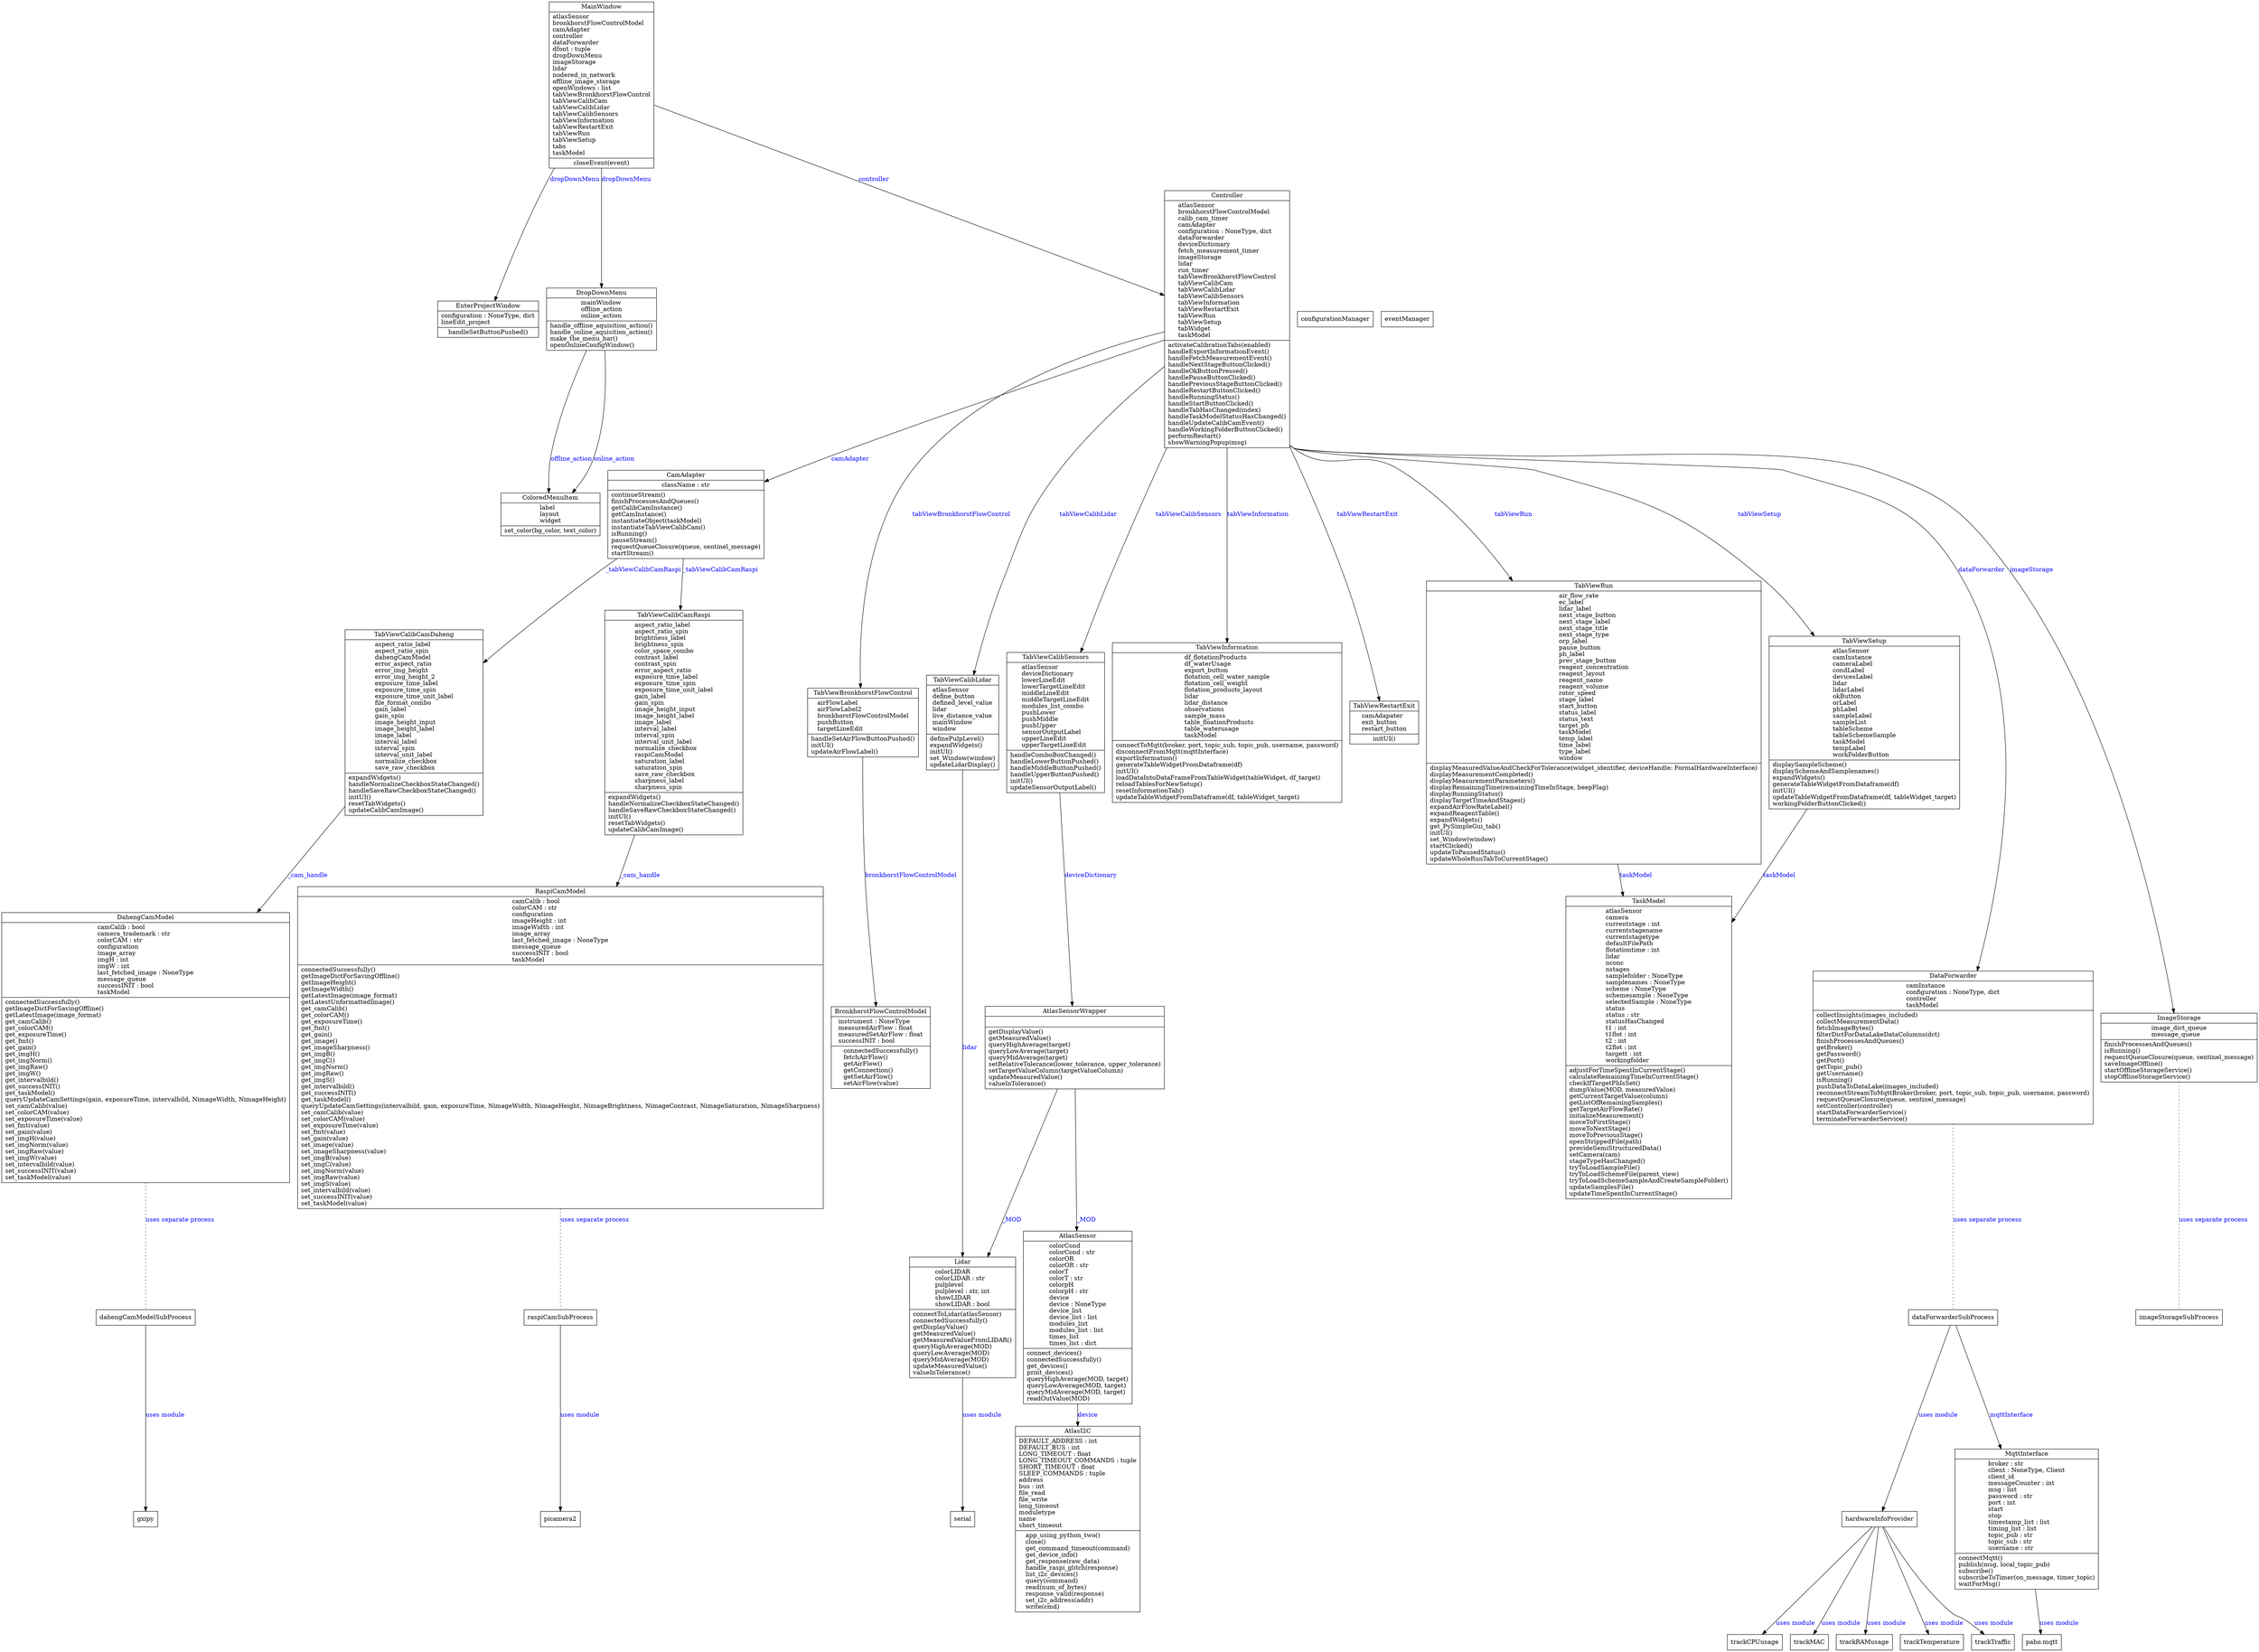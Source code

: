 digraph "classes" {
rankdir=TB
charset="utf-8"
subgraph layer0{
    rank = same;
    "digifloat.DigiFloat.MainWindow" [color="black", fontcolor="black", label=<{MainWindow|atlasSensor<br ALIGN="LEFT"/>bronkhorstFlowControlModel<br ALIGN="LEFT"/>camAdapter<br ALIGN="LEFT"/>controller<br ALIGN="LEFT"/>dataForwarder<br ALIGN="LEFT"/>dfont : tuple<br ALIGN="LEFT"/>dropDownMenu<br ALIGN="LEFT"/>imageStorage<br ALIGN="LEFT"/>lidar<br ALIGN="LEFT"/>nodered_in_network<br ALIGN="LEFT"/>offline_image_storage<br ALIGN="LEFT"/>openWindows : list<br ALIGN="LEFT"/>tabViewBronkhorstFlowControl<br ALIGN="LEFT"/>tabViewCalibCam<br ALIGN="LEFT"/>tabViewCalibLidar<br ALIGN="LEFT"/>tabViewCalibSensors<br ALIGN="LEFT"/>tabViewInformation<br ALIGN="LEFT"/>tabViewRestartExit<br ALIGN="LEFT"/>tabViewRun<br ALIGN="LEFT"/>tabViewSetup<br ALIGN="LEFT"/>tabs<br ALIGN="LEFT"/>taskModel<br ALIGN="LEFT"/>|closeEvent(event)<br ALIGN="LEFT"/>}>, shape="record", style="solid"];
}
subgraph layer1{
    rank = same;
    "digifloat.DigiFloat.EnterProjectWindow" [color="black", fontcolor="black", label=<{EnterProjectWindow|configuration : NoneType, dict<br ALIGN="LEFT"/>lineEdit_project<br ALIGN="LEFT"/>|handleSetButtonPushed()<br ALIGN="LEFT"/>}>, shape="record", style="solid"];
    "digifloat.libs.dropDownMenu.DropDownMenu" [color="black", fontcolor="black", label=<{DropDownMenu|mainWindow<br ALIGN="LEFT"/>offline_action<br ALIGN="LEFT"/>online_action<br ALIGN="LEFT"/>|handle_offline_aquisition_action()<br ALIGN="LEFT"/>handle_online_aquisition_action()<br ALIGN="LEFT"/>make_the_menu_bar()<br ALIGN="LEFT"/>openOnlineConfigWindow()<br ALIGN="LEFT"/>}>, shape="record", style="solid"];
    "digifloat.libs.controller.Controller" [color="black", fontcolor="black", label=<{Controller|atlasSensor<br ALIGN="LEFT"/>bronkhorstFlowControlModel<br ALIGN="LEFT"/>calib_cam_timer<br ALIGN="LEFT"/>camAdapter<br ALIGN="LEFT"/>configuration : NoneType, dict<br ALIGN="LEFT"/>dataForwarder<br ALIGN="LEFT"/>deviceDictionary<br ALIGN="LEFT"/>fetch_measurement_timer<br ALIGN="LEFT"/>imageStorage<br ALIGN="LEFT"/>lidar<br ALIGN="LEFT"/>run_timer<br ALIGN="LEFT"/>tabViewBronkhorstFlowControl<br ALIGN="LEFT"/>tabViewCalibCam<br ALIGN="LEFT"/>tabViewCalibLidar<br ALIGN="LEFT"/>tabViewCalibSensors<br ALIGN="LEFT"/>tabViewInformation<br ALIGN="LEFT"/>tabViewRestartExit<br ALIGN="LEFT"/>tabViewRun<br ALIGN="LEFT"/>tabViewSetup<br ALIGN="LEFT"/>tabWidget<br ALIGN="LEFT"/>taskModel<br ALIGN="LEFT"/>|activateCalibrationTabs(enabled)<br ALIGN="LEFT"/>handleExportInformationEvent()<br ALIGN="LEFT"/>handleFetchMeasurementEvent()<br ALIGN="LEFT"/>handleNextStageButtonClicked()<br ALIGN="LEFT"/>handleOkButtonPressed()<br ALIGN="LEFT"/>handlePauseButtonClicked()<br ALIGN="LEFT"/>handlePreviousStageButtonClicked()<br ALIGN="LEFT"/>handleRestartButtonClicked()<br ALIGN="LEFT"/>handleRunningStatus()<br ALIGN="LEFT"/>handleStartButtonClicked()<br ALIGN="LEFT"/>handleTabHasChanged(index)<br ALIGN="LEFT"/>handleTaskModelStatusHasChanged()<br ALIGN="LEFT"/>handleUpdateCalibCamEvent()<br ALIGN="LEFT"/>handleWorkingFolderButtonClicked()<br ALIGN="LEFT"/>performRestart()<br ALIGN="LEFT"/>showWarningPopup(msg)<br ALIGN="LEFT"/>}>, shape="record", style="solid"];
    "configurationManager" [color="black", fontcolor="black", label=<{configurationManager}>, shape="record", style="solid"];
    "eventManager" [color="black", fontcolor="black", label=<{eventManager}>, shape="record", style="solid"];
}
subgraph layer2{
    rank = same;
    "digifloat.libs.dropDownMenu.ColoredMenuItem" [color="black", fontcolor="black", label=<{ColoredMenuItem|label<br ALIGN="LEFT"/>layout<br ALIGN="LEFT"/>widget<br ALIGN="LEFT"/>|set_color(bg_color, text_color)<br ALIGN="LEFT"/>}>, shape="record", style="solid"];
    "digifloat.libs.camAdapter.CamAdapter" [color="black", fontcolor="black", label=<{CamAdapter|className : str<br ALIGN="LEFT"/>|continueStream()<br ALIGN="LEFT"/>finishProcessesAndQueues()<br ALIGN="LEFT"/>getCalibCamInstance()<br ALIGN="LEFT"/>getCamInstance()<br ALIGN="LEFT"/>instantiateObject(taskModel)<br ALIGN="LEFT"/>instantiateTabViewCalibCam()<br ALIGN="LEFT"/>isRunning()<br ALIGN="LEFT"/>pauseStream()<br ALIGN="LEFT"/>requestQueueClosure(queue, sentinel_message)<br ALIGN="LEFT"/>startStream()<br ALIGN="LEFT"/>}>, shape="record", style="solid"];
}
subgraph layer3{
    rank = same;
    "digifloat.libs.tabViewBronkhorstFlowControl.TabViewBronkhorstFlowControl" [color="black", fontcolor="black", label=<{TabViewBronkhorstFlowControl|airFlowLabel<br ALIGN="LEFT"/>airFlowLabel2<br ALIGN="LEFT"/>bronkhorstFlowControlModel<br ALIGN="LEFT"/>pushButton<br ALIGN="LEFT"/>targetLineEdit<br ALIGN="LEFT"/>|handleSetAirFlowButtonPushed()<br ALIGN="LEFT"/>initUI()<br ALIGN="LEFT"/>updateAirFlowLabel()<br ALIGN="LEFT"/>}>, shape="record", style="solid"];
    "digifloat.libs.tabViewCalibCamDaheng.TabViewCalibCamDaheng" [color="black", fontcolor="black", label=<{TabViewCalibCamDaheng|aspect_ratio_label<br ALIGN="LEFT"/>aspect_ratio_spin<br ALIGN="LEFT"/>dahengCamModel<br ALIGN="LEFT"/>error_aspect_ratio<br ALIGN="LEFT"/>error_img_height<br ALIGN="LEFT"/>error_img_height_2<br ALIGN="LEFT"/>exposure_time_label<br ALIGN="LEFT"/>exposure_time_spin<br ALIGN="LEFT"/>exposure_time_unit_label<br ALIGN="LEFT"/>file_format_combo<br ALIGN="LEFT"/>gain_label<br ALIGN="LEFT"/>gain_spin<br ALIGN="LEFT"/>image_height_input<br ALIGN="LEFT"/>image_height_label<br ALIGN="LEFT"/>image_label<br ALIGN="LEFT"/>interval_label<br ALIGN="LEFT"/>interval_spin<br ALIGN="LEFT"/>interval_unit_label<br ALIGN="LEFT"/>normalize_checkbox<br ALIGN="LEFT"/>save_raw_checkbox<br ALIGN="LEFT"/>|expandWidgets()<br ALIGN="LEFT"/>handleNormalizeCheckboxStateChanged()<br ALIGN="LEFT"/>handleSaveRawCheckboxStateChanged()<br ALIGN="LEFT"/>initUI()<br ALIGN="LEFT"/>resetTabWidgets()<br ALIGN="LEFT"/>updateCalibCamImage()<br ALIGN="LEFT"/>}>, shape="record", style="solid"];
    "digifloat.libs.tabViewCalibCamRaspi.TabViewCalibCamRaspi" [color="black", fontcolor="black", label=<{TabViewCalibCamRaspi|aspect_ratio_label<br ALIGN="LEFT"/>aspect_ratio_spin<br ALIGN="LEFT"/>brightness_label<br ALIGN="LEFT"/>brightness_spin<br ALIGN="LEFT"/>color_space_combo<br ALIGN="LEFT"/>contrast_label<br ALIGN="LEFT"/>contrast_spin<br ALIGN="LEFT"/>error_aspect_ratio<br ALIGN="LEFT"/>exposure_time_label<br ALIGN="LEFT"/>exposure_time_spin<br ALIGN="LEFT"/>exposure_time_unit_label<br ALIGN="LEFT"/>gain_label<br ALIGN="LEFT"/>gain_spin<br ALIGN="LEFT"/>image_height_input<br ALIGN="LEFT"/>image_height_label<br ALIGN="LEFT"/>image_label<br ALIGN="LEFT"/>interval_label<br ALIGN="LEFT"/>interval_spin<br ALIGN="LEFT"/>interval_unit_label<br ALIGN="LEFT"/>normalize_checkbox<br ALIGN="LEFT"/>raspiCamModel<br ALIGN="LEFT"/>saturation_label<br ALIGN="LEFT"/>saturation_spin<br ALIGN="LEFT"/>save_raw_checkbox<br ALIGN="LEFT"/>sharpness_label<br ALIGN="LEFT"/>sharpness_spin<br ALIGN="LEFT"/>|expandWidgets()<br ALIGN="LEFT"/>handleNormalizeCheckboxStateChanged()<br ALIGN="LEFT"/>handleSaveRawCheckboxStateChanged()<br ALIGN="LEFT"/>initUI()<br ALIGN="LEFT"/>resetTabWidgets()<br ALIGN="LEFT"/>updateCalibCamImage()<br ALIGN="LEFT"/>}>, shape="record", style="solid"];
    "digifloat.libs.tabViewCalibLidar.TabViewCalibLidar" [color="black", fontcolor="black", label=<{TabViewCalibLidar|atlasSensor<br ALIGN="LEFT"/>define_button<br ALIGN="LEFT"/>defined_level_value<br ALIGN="LEFT"/>lidar<br ALIGN="LEFT"/>live_distance_value<br ALIGN="LEFT"/>mainWindow<br ALIGN="LEFT"/>window<br ALIGN="LEFT"/>|definePulpLevel()<br ALIGN="LEFT"/>expandWidgets()<br ALIGN="LEFT"/>initUI()<br ALIGN="LEFT"/>set_Window(window)<br ALIGN="LEFT"/>updateLidarDisplay()<br ALIGN="LEFT"/>}>, shape="record", style="solid"];
    "digifloat.libs.tabViewCalibSensors.TabViewCalibSensors" [color="black", fontcolor="black", label=<{TabViewCalibSensors|atlasSensor<br ALIGN="LEFT"/>deviceDictionary<br ALIGN="LEFT"/>lowerLineEdit<br ALIGN="LEFT"/>lowerTargetLineEdit<br ALIGN="LEFT"/>middleLineEdit<br ALIGN="LEFT"/>middleTargetLineEdit<br ALIGN="LEFT"/>modules_list_combo<br ALIGN="LEFT"/>pushLower<br ALIGN="LEFT"/>pushMiddle<br ALIGN="LEFT"/>pushUpper<br ALIGN="LEFT"/>sensorOutputLabel<br ALIGN="LEFT"/>upperLineEdit<br ALIGN="LEFT"/>upperTargetLineEdit<br ALIGN="LEFT"/>|handleComboBoxChanged()<br ALIGN="LEFT"/>handleLowerButtonPushed()<br ALIGN="LEFT"/>handleMiddleButtonPushed()<br ALIGN="LEFT"/>handleUpperButtonPushed()<br ALIGN="LEFT"/>initUI()<br ALIGN="LEFT"/>updateSensorOutputLabel()<br ALIGN="LEFT"/>}>, shape="record", style="solid"];
    "digifloat.libs.tabViewInformation.TabViewInformation" [color="black", fontcolor="black", label=<{TabViewInformation|df_flotationProducts<br ALIGN="LEFT"/>df_waterUsage<br ALIGN="LEFT"/>export_button<br ALIGN="LEFT"/>flotation_cell_water_sample<br ALIGN="LEFT"/>flotation_cell_weight<br ALIGN="LEFT"/>flotation_products_layout<br ALIGN="LEFT"/>lidar<br ALIGN="LEFT"/>lidar_distance<br ALIGN="LEFT"/>observations<br ALIGN="LEFT"/>sample_mass<br ALIGN="LEFT"/>table_floationProducts<br ALIGN="LEFT"/>table_waterusage<br ALIGN="LEFT"/>taskModel<br ALIGN="LEFT"/>|connectToMqtt(broker, port, topic_sub, topic_pub, username, password)<br ALIGN="LEFT"/>disconnectFromMqtt(mqttInterface)<br ALIGN="LEFT"/>exportInformation()<br ALIGN="LEFT"/>generateTableWidgetFromDataframe(df)<br ALIGN="LEFT"/>initUI()<br ALIGN="LEFT"/>loadDataIntoDataFrameFromTableWidget(tableWidget, df_target)<br ALIGN="LEFT"/>reloadTablesForNewSetup()<br ALIGN="LEFT"/>resetInformationTab()<br ALIGN="LEFT"/>updateTableWidgetFromDataframe(df, tableWidget_target)<br ALIGN="LEFT"/>}>, shape="record", style="solid"];
    "digifloat.libs.tabViewRestartExit.TabViewRestartExit" [color="black", fontcolor="black", label=<{TabViewRestartExit|camAdapater<br ALIGN="LEFT"/>exit_button<br ALIGN="LEFT"/>restart_button<br ALIGN="LEFT"/>|initUI()<br ALIGN="LEFT"/>}>, shape="record", style="solid"];
    "digifloat.libs.tabViewRun.TabViewRun" [color="black", fontcolor="black", label=<{TabViewRun|air_flow_rate<br ALIGN="LEFT"/>ec_label<br ALIGN="LEFT"/>lidar_label<br ALIGN="LEFT"/>next_stage_button<br ALIGN="LEFT"/>next_stage_label<br ALIGN="LEFT"/>next_stage_title<br ALIGN="LEFT"/>next_stage_type<br ALIGN="LEFT"/>orp_label<br ALIGN="LEFT"/>pause_button<br ALIGN="LEFT"/>ph_label<br ALIGN="LEFT"/>prev_stage_button<br ALIGN="LEFT"/>reagent_concentration<br ALIGN="LEFT"/>reagent_layout<br ALIGN="LEFT"/>reagent_name<br ALIGN="LEFT"/>reagent_volume<br ALIGN="LEFT"/>rotor_speed<br ALIGN="LEFT"/>stage_label<br ALIGN="LEFT"/>start_button<br ALIGN="LEFT"/>status_label<br ALIGN="LEFT"/>status_text<br ALIGN="LEFT"/>target_ph<br ALIGN="LEFT"/>taskModel<br ALIGN="LEFT"/>temp_label<br ALIGN="LEFT"/>time_label<br ALIGN="LEFT"/>type_label<br ALIGN="LEFT"/>window<br ALIGN="LEFT"/>|displayMeasuredValueAndCheckForTolerance(widget_identifier, deviceHandle: FormalHardwareInterface)<br ALIGN="LEFT"/>displayMeasurementCompleted()<br ALIGN="LEFT"/>displayMeasurementParameters()<br ALIGN="LEFT"/>displayRemainingTime(remainingTimeInStage, beepFlag)<br ALIGN="LEFT"/>displayRunningStatus()<br ALIGN="LEFT"/>displayTargetTimeAndStages()<br ALIGN="LEFT"/>expandAirFlowRateLabel()<br ALIGN="LEFT"/>expandReagentTable()<br ALIGN="LEFT"/>expandWidgets()<br ALIGN="LEFT"/>get_PySimpleGui_tab()<br ALIGN="LEFT"/>initUI()<br ALIGN="LEFT"/>set_Window(window)<br ALIGN="LEFT"/>startClicked()<br ALIGN="LEFT"/>updateToPausedStatus()<br ALIGN="LEFT"/>updateWholeRunTabToCurrentStage()<br ALIGN="LEFT"/>}>, shape="record", style="solid"];
    "digifloat.libs.tabViewSetup.TabViewSetup" [color="black", fontcolor="black", label=<{TabViewSetup|atlasSensor<br ALIGN="LEFT"/>camInstance<br ALIGN="LEFT"/>cameraLabel<br ALIGN="LEFT"/>condLabel<br ALIGN="LEFT"/>devicesLabel<br ALIGN="LEFT"/>lidar<br ALIGN="LEFT"/>lidarLabel<br ALIGN="LEFT"/>okButton<br ALIGN="LEFT"/>orLabel<br ALIGN="LEFT"/>phLabel<br ALIGN="LEFT"/>sampleLabel<br ALIGN="LEFT"/>sampleList<br ALIGN="LEFT"/>tableScheme<br ALIGN="LEFT"/>tableSchemeSample<br ALIGN="LEFT"/>taskModel<br ALIGN="LEFT"/>tempLabel<br ALIGN="LEFT"/>workFolderButton<br ALIGN="LEFT"/>|displaySampleScheme()<br ALIGN="LEFT"/>displaySchemeAndSamplenames()<br ALIGN="LEFT"/>expandWidgets()<br ALIGN="LEFT"/>generateTableWidgetFromDataframe(df)<br ALIGN="LEFT"/>initUI()<br ALIGN="LEFT"/>updateTableWidgetFromDataframe(df, tableWidget_target)<br ALIGN="LEFT"/>workingFolderButtonClicked()<br ALIGN="LEFT"/>}>, shape="record", style="solid"];
}
subgraph layer4{
    rank = same;
    "digifloat.libs.atlasSensorWrapper.AtlasSensorWrapper" [color="black", fontcolor="black", label=<{AtlasSensorWrapper|<br ALIGN="LEFT"/>|getDisplayValue()<br ALIGN="LEFT"/>getMeasuredValue()<br ALIGN="LEFT"/>queryHighAverage(target)<br ALIGN="LEFT"/>queryLowAverage(target)<br ALIGN="LEFT"/>queryMidAverage(target)<br ALIGN="LEFT"/>setRelativeTolerance(lower_tolerance, upper_tolerance)<br ALIGN="LEFT"/>setTargetValueColumn(targetValueColumn)<br ALIGN="LEFT"/>updateMeasuredValue()<br ALIGN="LEFT"/>valueInTolerance()<br ALIGN="LEFT"/>}>, shape="record", style="solid"];
    "digifloat.libs.bronkhorstFlowControlModel.BronkhorstFlowControlModel" [color="black", fontcolor="black", label=<{BronkhorstFlowControlModel|instrument : NoneType<br ALIGN="LEFT"/>measuredAirFlow : float<br ALIGN="LEFT"/>measuredSetAirFlow : float<br ALIGN="LEFT"/>successINIT : bool<br ALIGN="LEFT"/>|connectedSuccessfully()<br ALIGN="LEFT"/>fetchAirFlow()<br ALIGN="LEFT"/>getAirFlow()<br ALIGN="LEFT"/>getConnection()<br ALIGN="LEFT"/>getSetAirFlow()<br ALIGN="LEFT"/>setAirFlow(value)<br ALIGN="LEFT"/>}>, shape="record", style="solid"];
    "digifloat.libs.dahengCamModel.DahengCamModel" [color="black", fontcolor="black", label=<{DahengCamModel|camCalib : bool<br ALIGN="LEFT"/>camera_trademark : str<br ALIGN="LEFT"/>colorCAM : str<br ALIGN="LEFT"/>configuration<br ALIGN="LEFT"/>image_array<br ALIGN="LEFT"/>imgH : int<br ALIGN="LEFT"/>imgW : int<br ALIGN="LEFT"/>last_fetched_image : NoneType<br ALIGN="LEFT"/>message_queue<br ALIGN="LEFT"/>successINIT : bool<br ALIGN="LEFT"/>taskModel<br ALIGN="LEFT"/>|connectedSuccessfully()<br ALIGN="LEFT"/>getImageDictForSavingOffline()<br ALIGN="LEFT"/>getLatestImage(image_format)<br ALIGN="LEFT"/>get_camCalib()<br ALIGN="LEFT"/>get_colorCAM()<br ALIGN="LEFT"/>get_exposureTime()<br ALIGN="LEFT"/>get_fmt()<br ALIGN="LEFT"/>get_gain()<br ALIGN="LEFT"/>get_imgH()<br ALIGN="LEFT"/>get_imgNorm()<br ALIGN="LEFT"/>get_imgRaw()<br ALIGN="LEFT"/>get_imgW()<br ALIGN="LEFT"/>get_intervalbild()<br ALIGN="LEFT"/>get_successINIT()<br ALIGN="LEFT"/>get_taskModel()<br ALIGN="LEFT"/>queryUpdateCamSettings(gain, exposureTime, intervalbild, NimageWidth, NimageHeight)<br ALIGN="LEFT"/>set_camCalib(value)<br ALIGN="LEFT"/>set_colorCAM(value)<br ALIGN="LEFT"/>set_exposureTime(value)<br ALIGN="LEFT"/>set_fmt(value)<br ALIGN="LEFT"/>set_gain(value)<br ALIGN="LEFT"/>set_imgH(value)<br ALIGN="LEFT"/>set_imgNorm(value)<br ALIGN="LEFT"/>set_imgRaw(value)<br ALIGN="LEFT"/>set_imgW(value)<br ALIGN="LEFT"/>set_intervalbild(value)<br ALIGN="LEFT"/>set_successINIT(value)<br ALIGN="LEFT"/>set_taskModel(value)<br ALIGN="LEFT"/>}>, shape="record", style="solid"];
    "digifloat.libs.dataForwarder.DataForwarder" [color="black", fontcolor="black", label=<{DataForwarder|camInstance<br ALIGN="LEFT"/>configuration : NoneType, dict<br ALIGN="LEFT"/>controller<br ALIGN="LEFT"/>taskModel<br ALIGN="LEFT"/>|collectInsights(images_included)<br ALIGN="LEFT"/>collectMeasurementData()<br ALIGN="LEFT"/>fetchImageBytes()<br ALIGN="LEFT"/>filterDictForDataLakeDataColumns(dct)<br ALIGN="LEFT"/>finishProcessesAndQueues()<br ALIGN="LEFT"/>getBroker()<br ALIGN="LEFT"/>getPassword()<br ALIGN="LEFT"/>getPort()<br ALIGN="LEFT"/>getTopic_pub()<br ALIGN="LEFT"/>getUsername()<br ALIGN="LEFT"/>isRunning()<br ALIGN="LEFT"/>pushDataToDataLake(images_included)<br ALIGN="LEFT"/>reconnectStreamToMqttBroker(broker, port, topic_sub, topic_pub, username, password)<br ALIGN="LEFT"/>requestQueueClosure(queue, sentinel_message)<br ALIGN="LEFT"/>setController(controller)<br ALIGN="LEFT"/>startDataForwarderService()<br ALIGN="LEFT"/>terminateForwarderService()<br ALIGN="LEFT"/>}>, shape="record", style="solid"];
    "digifloat.libs.imageStorage.ImageStorage" [color="black", fontcolor="black", label=<{ImageStorage|image_dict_queue<br ALIGN="LEFT"/>message_queue<br ALIGN="LEFT"/>|finishProcessesAndQueues()<br ALIGN="LEFT"/>isRunning()<br ALIGN="LEFT"/>requestQueueClosure(queue, sentinel_message)<br ALIGN="LEFT"/>saveImageOffline()<br ALIGN="LEFT"/>startOfflineStorageService()<br ALIGN="LEFT"/>stopOfflineStorageService()<br ALIGN="LEFT"/>}>, shape="record", style="solid"];
    "digifloat.libs.raspiCamModel.RaspiCamModel" [color="black", fontcolor="black", label=<{RaspiCamModel|camCalib : bool<br ALIGN="LEFT"/>colorCAM : str<br ALIGN="LEFT"/>configuration<br ALIGN="LEFT"/>imageHeight : int<br ALIGN="LEFT"/>imageWidth : int<br ALIGN="LEFT"/>image_array<br ALIGN="LEFT"/>last_fetched_image : NoneType<br ALIGN="LEFT"/>message_queue<br ALIGN="LEFT"/>successINIT : bool<br ALIGN="LEFT"/>taskModel<br ALIGN="LEFT"/>|connectedSuccessfully()<br ALIGN="LEFT"/>getImageDictForSavingOffline()<br ALIGN="LEFT"/>getImageHeight()<br ALIGN="LEFT"/>getImageWidth()<br ALIGN="LEFT"/>getLatestImage(image_format)<br ALIGN="LEFT"/>getLatestUnformattedImage()<br ALIGN="LEFT"/>get_camCalib()<br ALIGN="LEFT"/>get_colorCAM()<br ALIGN="LEFT"/>get_exposureTime()<br ALIGN="LEFT"/>get_fmt()<br ALIGN="LEFT"/>get_gain()<br ALIGN="LEFT"/>get_image()<br ALIGN="LEFT"/>get_imageSharpness()<br ALIGN="LEFT"/>get_imgB()<br ALIGN="LEFT"/>get_imgC()<br ALIGN="LEFT"/>get_imgNorm()<br ALIGN="LEFT"/>get_imgRaw()<br ALIGN="LEFT"/>get_imgS()<br ALIGN="LEFT"/>get_intervalbild()<br ALIGN="LEFT"/>get_successINIT()<br ALIGN="LEFT"/>get_taskModel()<br ALIGN="LEFT"/>queryUpdateCamSettings(intervalbild, gain, exposureTime, NimageWidth, NimageHeight, NimageBrightness, NimageContrast, NimageSaturation, NimageSharpness)<br ALIGN="LEFT"/>set_camCalib(value)<br ALIGN="LEFT"/>set_colorCAM(value)<br ALIGN="LEFT"/>set_exposureTime(value)<br ALIGN="LEFT"/>set_fmt(value)<br ALIGN="LEFT"/>set_gain(value)<br ALIGN="LEFT"/>set_image(value)<br ALIGN="LEFT"/>set_imageSharpness(value)<br ALIGN="LEFT"/>set_imgB(value)<br ALIGN="LEFT"/>set_imgC(value)<br ALIGN="LEFT"/>set_imgNorm(value)<br ALIGN="LEFT"/>set_imgRaw(value)<br ALIGN="LEFT"/>set_imgS(value)<br ALIGN="LEFT"/>set_intervalbild(value)<br ALIGN="LEFT"/>set_successINIT(value)<br ALIGN="LEFT"/>set_taskModel(value)<br ALIGN="LEFT"/>}>, shape="record", style="solid"];
    "digifloat.libs.taskModel.TaskModel" [color="black", fontcolor="black", label=<{TaskModel|atlasSensor<br ALIGN="LEFT"/>camera<br ALIGN="LEFT"/>currentstage : int<br ALIGN="LEFT"/>currentstagename<br ALIGN="LEFT"/>currentstagetype<br ALIGN="LEFT"/>defaultFilePath<br ALIGN="LEFT"/>flotationtime : int<br ALIGN="LEFT"/>lidar<br ALIGN="LEFT"/>nconc<br ALIGN="LEFT"/>nstages<br ALIGN="LEFT"/>samplefolder : NoneType<br ALIGN="LEFT"/>samplenames : NoneType<br ALIGN="LEFT"/>scheme : NoneType<br ALIGN="LEFT"/>schemesample : NoneType<br ALIGN="LEFT"/>selectedSample : NoneType<br ALIGN="LEFT"/>status<br ALIGN="LEFT"/>status : str<br ALIGN="LEFT"/>statusHasChanged<br ALIGN="LEFT"/>t1 : int<br ALIGN="LEFT"/>t1flot : int<br ALIGN="LEFT"/>t2 : int<br ALIGN="LEFT"/>t2flot : int<br ALIGN="LEFT"/>targett : int<br ALIGN="LEFT"/>workingfolder<br ALIGN="LEFT"/>|adjustForTimeSpentInCurrentStage()<br ALIGN="LEFT"/>calculateRemainingTimeInCurrentStage()<br ALIGN="LEFT"/>checkIfTargetPhIsSet()<br ALIGN="LEFT"/>dumpValue(MOD, measuredValue)<br ALIGN="LEFT"/>getCurrentTargetValue(column)<br ALIGN="LEFT"/>getListOfRemainingSamples()<br ALIGN="LEFT"/>getTargetAirFlowRate()<br ALIGN="LEFT"/>initializeMeasurement()<br ALIGN="LEFT"/>moveToFirstStage()<br ALIGN="LEFT"/>moveToNextStage()<br ALIGN="LEFT"/>moveToPreviousStage()<br ALIGN="LEFT"/>openStrippedFile(path)<br ALIGN="LEFT"/>provideSemiStructuredData()<br ALIGN="LEFT"/>setCamera(cam)<br ALIGN="LEFT"/>stageTypeHasChanged()<br ALIGN="LEFT"/>tryToLoadSampleFile()<br ALIGN="LEFT"/>tryToLoadSchemeFile(parent_view)<br ALIGN="LEFT"/>tryToLoadSchemeSampleAndCreateSampleFolder()<br ALIGN="LEFT"/>updateSamplesFile()<br ALIGN="LEFT"/>updateTimeSpentInCurrentStage()<br ALIGN="LEFT"/>}>, shape="record", style="solid"];
}
subgraph layer5{
    rank = same;
    "digifloat.libs.lidar.Lidar" [color="black", fontcolor="black", label=<{Lidar|colorLIDAR<br ALIGN="LEFT"/>colorLIDAR : str<br ALIGN="LEFT"/>pulplevel<br ALIGN="LEFT"/>pulplevel : str, int<br ALIGN="LEFT"/>showLIDAR<br ALIGN="LEFT"/>showLIDAR : bool<br ALIGN="LEFT"/>|connectToLidar(atlasSensor)<br ALIGN="LEFT"/>connectedSuccessfully()<br ALIGN="LEFT"/>getDisplayValue()<br ALIGN="LEFT"/>getMeasuredValue()<br ALIGN="LEFT"/>getMeasuredValueFromLIDAR()<br ALIGN="LEFT"/>queryHighAverage(MOD)<br ALIGN="LEFT"/>queryLowAverage(MOD)<br ALIGN="LEFT"/>queryMidAverage(MOD)<br ALIGN="LEFT"/>updateMeasuredValue()<br ALIGN="LEFT"/>valueInTolerance()<br ALIGN="LEFT"/>}>, shape="record", style="solid"];
    "digifloat.libs.atlasSensor.AtlasSensor" [color="black", fontcolor="black", label=<{AtlasSensor|colorCond<br ALIGN="LEFT"/>colorCond : str<br ALIGN="LEFT"/>colorOR<br ALIGN="LEFT"/>colorOR : str<br ALIGN="LEFT"/>colorT<br ALIGN="LEFT"/>colorT : str<br ALIGN="LEFT"/>colorpH<br ALIGN="LEFT"/>colorpH : str<br ALIGN="LEFT"/>device<br ALIGN="LEFT"/>device : NoneType<br ALIGN="LEFT"/>device_list<br ALIGN="LEFT"/>device_list : list<br ALIGN="LEFT"/>modules_list<br ALIGN="LEFT"/>modules_list : list<br ALIGN="LEFT"/>times_list<br ALIGN="LEFT"/>times_list : dict<br ALIGN="LEFT"/>|connect_devices()<br ALIGN="LEFT"/>connectedSuccessfully()<br ALIGN="LEFT"/>get_devices()<br ALIGN="LEFT"/>print_devices()<br ALIGN="LEFT"/>queryHighAverage(MOD, target)<br ALIGN="LEFT"/>queryLowAverage(MOD, target)<br ALIGN="LEFT"/>queryMidAverage(MOD, target)<br ALIGN="LEFT"/>readOutValue(MOD)<br ALIGN="LEFT"/>}>, shape="record", style="solid"];
    "digifloat.libs.dahengCamModelSubProcess" [color="black", fontcolor="black", label=<{dahengCamModelSubProcess}>, shape="record", style="solid"];
    "digifloat.libs.dataForwarderSubProcess" [color="black", fontcolor="black", label=<{dataForwarderSubProcess}>, shape="record", style="solid"];
    "digifloat.libs.raspiCamSubProcess" [color="black", fontcolor="black", label=<{raspiCamSubProcess}>, shape="record", style="solid"];
    "digifloat.libs.imageStorageSubProcess" [color="black", fontcolor="black", label=<{imageStorageSubProcess}>, shape="record", style="solid"];
}
subgraph layer6{
    rank = same;
    "digifloat.libs.AtlasI2C.AtlasI2C" [color="black", fontcolor="black", label=<{AtlasI2C|DEFAULT_ADDRESS : int<br ALIGN="LEFT"/>DEFAULT_BUS : int<br ALIGN="LEFT"/>LONG_TIMEOUT : float<br ALIGN="LEFT"/>LONG_TIMEOUT_COMMANDS : tuple<br ALIGN="LEFT"/>SHORT_TIMEOUT : float<br ALIGN="LEFT"/>SLEEP_COMMANDS : tuple<br ALIGN="LEFT"/>address<br ALIGN="LEFT"/>bus : int<br ALIGN="LEFT"/>file_read<br ALIGN="LEFT"/>file_write<br ALIGN="LEFT"/>long_timeout<br ALIGN="LEFT"/>moduletype<br ALIGN="LEFT"/>name<br ALIGN="LEFT"/>short_timeout<br ALIGN="LEFT"/>|app_using_python_two()<br ALIGN="LEFT"/>close()<br ALIGN="LEFT"/>get_command_timeout(command)<br ALIGN="LEFT"/>get_device_info()<br ALIGN="LEFT"/>get_response(raw_data)<br ALIGN="LEFT"/>handle_raspi_glitch(response)<br ALIGN="LEFT"/>list_i2c_devices()<br ALIGN="LEFT"/>query(command)<br ALIGN="LEFT"/>read(num_of_bytes)<br ALIGN="LEFT"/>response_valid(response)<br ALIGN="LEFT"/>set_i2c_address(addr)<br ALIGN="LEFT"/>write(cmd)<br ALIGN="LEFT"/>}>, shape="record", style="solid"];
    "digifloat.libs.hardwareInfoProvider" [color="black", fontcolor="black", label=<{hardwareInfoProvider}>, shape="record", style="solid"];
    "digifloat.libs.mqttInterface.MqttInterface" [color="black", fontcolor="black", label=<{MqttInterface|broker : str<br ALIGN="LEFT"/>client : NoneType, Client<br ALIGN="LEFT"/>client_id<br ALIGN="LEFT"/>messageCounter : int<br ALIGN="LEFT"/>msg : list<br ALIGN="LEFT"/>password : str<br ALIGN="LEFT"/>port : int<br ALIGN="LEFT"/>start<br ALIGN="LEFT"/>stop<br ALIGN="LEFT"/>timestamp_list : list<br ALIGN="LEFT"/>timing_list : list<br ALIGN="LEFT"/>topic_pub : str<br ALIGN="LEFT"/>topic_sub : str<br ALIGN="LEFT"/>username : str<br ALIGN="LEFT"/>|connectMqtt()<br ALIGN="LEFT"/>publish(msg, local_topic_pub)<br ALIGN="LEFT"/>subscribe()<br ALIGN="LEFT"/>subscribeToTimer(on_message, timer_topic)<br ALIGN="LEFT"/>waitForMsg()<br ALIGN="LEFT"/>}>, shape="record", style="solid"];
    "picamera2" [color="black", fontcolor="black", label=<{picamera2}>, shape="record", style="solid"];
    "gxipy" [color="black", fontcolor="black", label=<{gxipy}>, shape="record", style="solid"];
    "serial" [color="black", fontcolor="black", label=<{serial}>, shape="record", style="solid"];
}
subgraph layer7{
    rank = same;
    "paho.mqtt" [color="black", fontcolor="black", label=<{paho.mqtt}>, shape="record", style="solid"];
    "digifloat.libs.trackCPUusage" [color="black", fontcolor="black", label=<{trackCPUusage}>, shape="record", style="solid"];
    "digifloat.libs.trackMAC" [color="black", fontcolor="black", label=<{trackMAC}>, shape="record", style="solid"];
    "digifloat.libs.trackRAMusage" [color="black", fontcolor="black", label=<{trackRAMusage}>, shape="record", style="solid"];
    "digifloat.libs.trackTemperature" [color="black", fontcolor="black", label=<{trackTemperature}>, shape="record", style="solid"];
    "digifloat.libs.trackTraffic" [color="black", fontcolor="black", label=<{trackTraffic}>, shape="record", style="solid"];
}
"digifloat.libs.atlasSensor.AtlasSensor" -> "digifloat.libs.AtlasI2C.AtlasI2C" [arrowhead="normal", arrowtail="none", fontcolor="blue", label="device", style="solid"];
"digifloat.libs.tabViewCalibSensors.TabViewCalibSensors" -> "digifloat.libs.atlasSensorWrapper.AtlasSensorWrapper" [arrowhead="normal", arrowtail="none", fontcolor="blue", label="deviceDictionary", style="solid"];
"digifloat.libs.atlasSensorWrapper.AtlasSensorWrapper" -> "digifloat.libs.atlasSensor.AtlasSensor" [arrowhead="normal", arrowtail="none", fontcolor="blue", label="_MOD", style="solid"];
"digifloat.libs.atlasSensorWrapper.AtlasSensorWrapper" -> "digifloat.libs.lidar.Lidar" [arrowhead="normal", arrowtail="none", fontcolor="blue", label="_MOD", style="solid"];
"digifloat.libs.tabViewBronkhorstFlowControl.TabViewBronkhorstFlowControl" -> "digifloat.libs.bronkhorstFlowControlModel.BronkhorstFlowControlModel" [arrowhead="normal", arrowtail="none", fontcolor="blue", label="bronkhorstFlowControlModel", style="solid"];
"digifloat.libs.controller.Controller" -> "digifloat.libs.camAdapter.CamAdapter" [arrowhead="normal", arrowtail="none", fontcolor="blue", label="camAdapter", style="solid"];
"digifloat.DigiFloat.MainWindow" -> "digifloat.libs.controller.Controller" [arrowhead="normal", arrowtail="none", fontcolor="blue", label="controller", style="solid"];
"digifloat.libs.tabViewCalibCamDaheng.TabViewCalibCamDaheng" -> "digifloat.libs.dahengCamModel.DahengCamModel" [arrowhead="normal", arrowtail="none", fontcolor="blue", label="_cam_handle", style="solid"];
"digifloat.libs.controller.Controller" -> "digifloat.libs.dataForwarder.DataForwarder" [arrowhead="normal", arrowtail="none", fontcolor="blue", label="dataForwarder", style="solid"];
"digifloat.libs.dropDownMenu.DropDownMenu" -> "digifloat.libs.dropDownMenu.ColoredMenuItem" [arrowhead="normal", arrowtail="none", fontcolor="blue", label="offline_action", style="solid"];
"digifloat.libs.dropDownMenu.DropDownMenu" -> "digifloat.libs.dropDownMenu.ColoredMenuItem" [arrowhead="normal", arrowtail="none", fontcolor="blue", label="online_action", style="solid"];
"digifloat.DigiFloat.MainWindow" -> "digifloat.libs.dropDownMenu.DropDownMenu" [arrowhead="normal", arrowtail="none", fontcolor="blue", label="dropDownMenu", style="solid"];
"digifloat.DigiFloat.MainWindow" -> "digifloat.DigiFloat.EnterProjectWindow" [arrowhead="normal", arrowtail="none", fontcolor="blue", label="dropDownMenu", style="solid"];
"digifloat.libs.controller.Controller" -> "digifloat.libs.imageStorage.ImageStorage" [arrowhead="normal", arrowtail="none", fontcolor="blue", label="imageStorage", style="solid"];
"digifloat.libs.imageStorage.ImageStorage" -> "digifloat.libs.imageStorageSubProcess" [arrowhead="none", arrowtail="none", fontcolor="blue", label="uses separate process", style="dotted"];
"digifloat.libs.tabViewCalibLidar.TabViewCalibLidar" -> "digifloat.libs.lidar.Lidar" [arrowhead="normal", arrowtail="none", fontcolor="blue", label="lidar", style="solid"];
"digifloat.libs.lidar.Lidar" -> "serial" [arrowhead="normal", arrowtail="none", fontcolor="blue", label="uses module", style="solid"];
"digifloat.libs.tabViewCalibCamRaspi.TabViewCalibCamRaspi" -> "digifloat.libs.raspiCamModel.RaspiCamModel" [arrowhead="normal", arrowtail="none", fontcolor="blue", label="_cam_handle", style="solid"];
"digifloat.libs.controller.Controller" -> "digifloat.libs.tabViewBronkhorstFlowControl.TabViewBronkhorstFlowControl" [arrowhead="normal", arrowtail="none", fontcolor="blue", label="tabViewBronkhorstFlowControl", style="solid"];
"digifloat.libs.camAdapter.CamAdapter" -> "digifloat.libs.tabViewCalibCamDaheng.TabViewCalibCamDaheng" [arrowhead="normal", arrowtail="none", fontcolor="blue", label="_tabViewCalibCamRaspi", style="solid"];
"digifloat.libs.camAdapter.CamAdapter" -> "digifloat.libs.tabViewCalibCamRaspi.TabViewCalibCamRaspi" [arrowhead="normal", arrowtail="none", fontcolor="blue", label="_tabViewCalibCamRaspi", style="solid"];
"digifloat.libs.controller.Controller" -> "digifloat.libs.tabViewCalibLidar.TabViewCalibLidar" [arrowhead="normal", arrowtail="none", fontcolor="blue", label="tabViewCalibLidar", style="solid"];
"digifloat.libs.controller.Controller" -> "digifloat.libs.tabViewCalibSensors.TabViewCalibSensors" [arrowhead="normal", arrowtail="none", fontcolor="blue", label="tabViewCalibSensors", style="solid"];
"digifloat.libs.controller.Controller" -> "digifloat.libs.tabViewInformation.TabViewInformation" [arrowhead="normal", arrowtail="none", fontcolor="blue", label="tabViewInformation", style="solid"];
"digifloat.libs.controller.Controller" -> "digifloat.libs.tabViewRestartExit.TabViewRestartExit" [arrowhead="normal", arrowtail="none", fontcolor="blue", label="tabViewRestartExit", style="solid"];
"digifloat.libs.controller.Controller" -> "digifloat.libs.tabViewRun.TabViewRun" [arrowhead="normal", arrowtail="none", fontcolor="blue", label="tabViewRun", style="solid"];
"digifloat.libs.controller.Controller" -> "digifloat.libs.tabViewSetup.TabViewSetup" [arrowhead="normal", arrowtail="none", fontcolor="blue", label="tabViewSetup", style="solid"];
"digifloat.libs.tabViewRun.TabViewRun" -> "digifloat.libs.taskModel.TaskModel" [arrowhead="normal", arrowtail="none", fontcolor="blue", label="taskModel", style="solid"];
"digifloat.libs.tabViewSetup.TabViewSetup" -> "digifloat.libs.taskModel.TaskModel" [arrowhead="normal", arrowtail="none", fontcolor="blue", label="taskModel", style="solid"];
"digifloat.libs.dahengCamModel.DahengCamModel" -> "digifloat.libs.dahengCamModelSubProcess" [arrowhead="none", arrowtail="none", fontcolor="blue", label="uses separate process", style="dotted"];
"digifloat.libs.dahengCamModelSubProcess" -> "gxipy" [arrowhead="normal", arrowtail="none", fontcolor="blue", label="uses module", style="solid"];
"digifloat.libs.dataForwarder.DataForwarder" -> "digifloat.libs.dataForwarderSubProcess" [arrowhead="none", arrowtail="none", fontcolor="blue", label="uses separate process", style="dotted"];
"digifloat.libs.dataForwarderSubProcess" -> "digifloat.libs.hardwareInfoProvider" [arrowhead="normal", arrowtail="none", fontcolor="blue", label="uses module", style="solid"];
"digifloat.libs.dataForwarderSubProcess" -> "digifloat.libs.mqttInterface.MqttInterface" [arrowhead="normal", arrowtail="none", fontcolor="blue", label="mqttInterface", style="solid"];
"digifloat.libs.mqttInterface.MqttInterface" -> "paho.mqtt" [arrowhead="normal", arrowtail="none", fontcolor="blue", label="uses module", style="solid"];
"digifloat.libs.hardwareInfoProvider" -> "digifloat.libs.trackCPUusage" [arrowhead="normal", arrowtail="none", fontcolor="blue", label="uses module", style="solid"];
"digifloat.libs.hardwareInfoProvider" -> "digifloat.libs.trackMAC" [arrowhead="normal", arrowtail="none", fontcolor="blue", label="uses module", style="solid"];
"digifloat.libs.hardwareInfoProvider" -> "digifloat.libs.trackRAMusage" [arrowhead="normal", arrowtail="none", fontcolor="blue", label="uses module", style="solid"];
"digifloat.libs.hardwareInfoProvider" -> "digifloat.libs.trackTemperature" [arrowhead="normal", arrowtail="none", fontcolor="blue", label="uses module", style="solid"];
"digifloat.libs.hardwareInfoProvider" -> "digifloat.libs.trackTraffic" [arrowhead="normal", arrowtail="none", fontcolor="blue", label="uses module", style="solid"];
"digifloat.libs.raspiCamModel.RaspiCamModel" -> "digifloat.libs.raspiCamSubProcess" [arrowhead="none", arrowtail="none", fontcolor="blue", label="uses separate process", style="dotted"];
"digifloat.libs.raspiCamSubProcess" -> "picamera2" [arrowhead="normal", arrowtail="none", fontcolor="blue", label="uses module", style="solid"];
}
